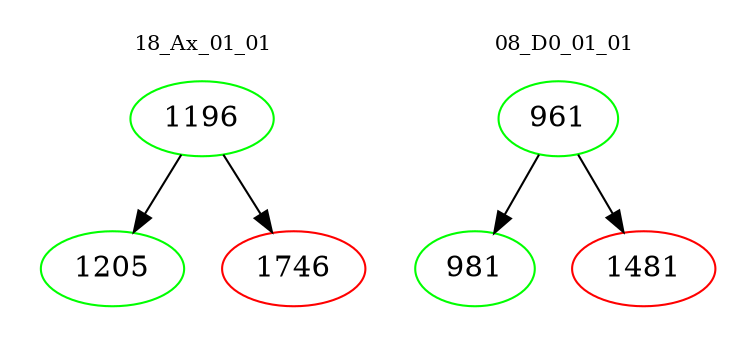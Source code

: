 digraph{
subgraph cluster_0 {
color = white
label = "18_Ax_01_01";
fontsize=10;
T0_1196 [label="1196", color="green"]
T0_1196 -> T0_1205 [color="black"]
T0_1205 [label="1205", color="green"]
T0_1196 -> T0_1746 [color="black"]
T0_1746 [label="1746", color="red"]
}
subgraph cluster_1 {
color = white
label = "08_D0_01_01";
fontsize=10;
T1_961 [label="961", color="green"]
T1_961 -> T1_981 [color="black"]
T1_981 [label="981", color="green"]
T1_961 -> T1_1481 [color="black"]
T1_1481 [label="1481", color="red"]
}
}
